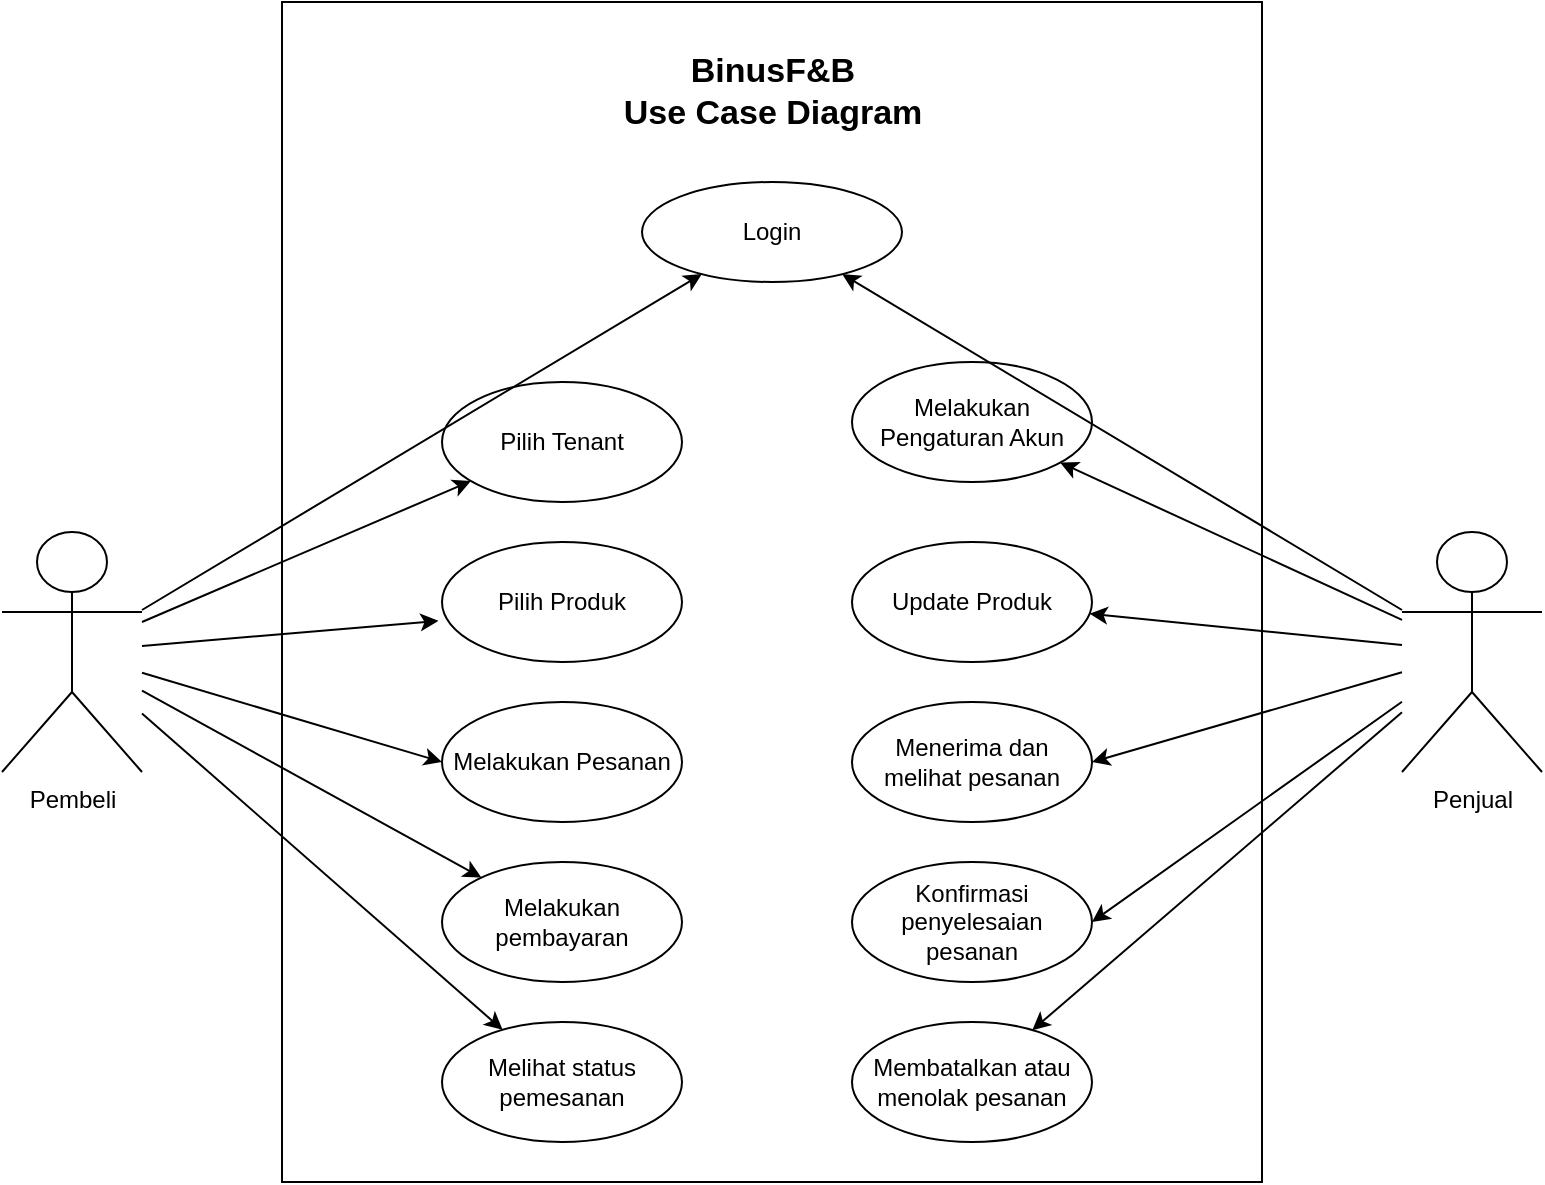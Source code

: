 <mxfile version="24.6.4" type="device">
  <diagram name="Page-1" id="ArZNX4E8F-K2qv_rUC4H">
    <mxGraphModel dx="1400" dy="743" grid="1" gridSize="10" guides="1" tooltips="1" connect="1" arrows="1" fold="1" page="1" pageScale="1" pageWidth="850" pageHeight="1100" math="0" shadow="0">
      <root>
        <mxCell id="0" />
        <mxCell id="1" parent="0" />
        <mxCell id="B0okSR7jfTPg6zhpA7x3-1" value="" style="rounded=0;whiteSpace=wrap;html=1;" vertex="1" parent="1">
          <mxGeometry x="180" y="200" width="490" height="590" as="geometry" />
        </mxCell>
        <mxCell id="B0okSR7jfTPg6zhpA7x3-2" value="Pembeli" style="shape=umlActor;verticalLabelPosition=bottom;verticalAlign=top;html=1;outlineConnect=0;" vertex="1" parent="1">
          <mxGeometry x="40" y="465" width="70" height="120" as="geometry" />
        </mxCell>
        <mxCell id="B0okSR7jfTPg6zhpA7x3-6" value="Login" style="ellipse;whiteSpace=wrap;html=1;" vertex="1" parent="1">
          <mxGeometry x="360" y="290" width="130" height="50" as="geometry" />
        </mxCell>
        <mxCell id="B0okSR7jfTPg6zhpA7x3-7" value="Pilih Tenant" style="ellipse;whiteSpace=wrap;html=1;" vertex="1" parent="1">
          <mxGeometry x="260" y="390" width="120" height="60" as="geometry" />
        </mxCell>
        <mxCell id="B0okSR7jfTPg6zhpA7x3-8" value="Pilih Produk" style="ellipse;whiteSpace=wrap;html=1;" vertex="1" parent="1">
          <mxGeometry x="260" y="470" width="120" height="60" as="geometry" />
        </mxCell>
        <mxCell id="B0okSR7jfTPg6zhpA7x3-9" value="Melakukan Pesanan" style="ellipse;whiteSpace=wrap;html=1;" vertex="1" parent="1">
          <mxGeometry x="260" y="550" width="120" height="60" as="geometry" />
        </mxCell>
        <mxCell id="B0okSR7jfTPg6zhpA7x3-10" value="Melakukan pembayaran" style="ellipse;whiteSpace=wrap;html=1;" vertex="1" parent="1">
          <mxGeometry x="260" y="630" width="120" height="60" as="geometry" />
        </mxCell>
        <mxCell id="B0okSR7jfTPg6zhpA7x3-11" value="Melihat status pemesanan" style="ellipse;whiteSpace=wrap;html=1;" vertex="1" parent="1">
          <mxGeometry x="260" y="710" width="120" height="60" as="geometry" />
        </mxCell>
        <mxCell id="B0okSR7jfTPg6zhpA7x3-12" value="" style="edgeStyle=none;orthogonalLoop=1;jettySize=auto;html=1;rounded=0;" edge="1" parent="1" source="B0okSR7jfTPg6zhpA7x3-2" target="B0okSR7jfTPg6zhpA7x3-7">
          <mxGeometry width="100" relative="1" as="geometry">
            <mxPoint x="70" y="524.44" as="sourcePoint" />
            <mxPoint x="170" y="524.44" as="targetPoint" />
            <Array as="points" />
          </mxGeometry>
        </mxCell>
        <mxCell id="B0okSR7jfTPg6zhpA7x3-16" value="" style="endArrow=classic;html=1;rounded=0;entryX=-0.015;entryY=0.657;entryDx=0;entryDy=0;entryPerimeter=0;" edge="1" parent="1" source="B0okSR7jfTPg6zhpA7x3-2" target="B0okSR7jfTPg6zhpA7x3-8">
          <mxGeometry width="50" height="50" relative="1" as="geometry">
            <mxPoint x="110" y="510" as="sourcePoint" />
            <mxPoint x="340" y="490" as="targetPoint" />
          </mxGeometry>
        </mxCell>
        <mxCell id="B0okSR7jfTPg6zhpA7x3-17" value="" style="endArrow=classic;html=1;rounded=0;entryX=0;entryY=0.5;entryDx=0;entryDy=0;" edge="1" parent="1" source="B0okSR7jfTPg6zhpA7x3-2" target="B0okSR7jfTPg6zhpA7x3-9">
          <mxGeometry width="50" height="50" relative="1" as="geometry">
            <mxPoint x="110" y="519" as="sourcePoint" />
            <mxPoint x="233" y="519" as="targetPoint" />
          </mxGeometry>
        </mxCell>
        <mxCell id="B0okSR7jfTPg6zhpA7x3-18" value="" style="endArrow=classic;html=1;rounded=0;" edge="1" parent="1" source="B0okSR7jfTPg6zhpA7x3-2" target="B0okSR7jfTPg6zhpA7x3-10">
          <mxGeometry width="50" height="50" relative="1" as="geometry">
            <mxPoint x="100" y="543" as="sourcePoint" />
            <mxPoint x="215" y="585" as="targetPoint" />
          </mxGeometry>
        </mxCell>
        <mxCell id="B0okSR7jfTPg6zhpA7x3-19" value="" style="endArrow=classic;html=1;rounded=0;" edge="1" parent="1" source="B0okSR7jfTPg6zhpA7x3-2" target="B0okSR7jfTPg6zhpA7x3-11">
          <mxGeometry width="50" height="50" relative="1" as="geometry">
            <mxPoint x="110" y="580" as="sourcePoint" />
            <mxPoint x="225" y="622" as="targetPoint" />
          </mxGeometry>
        </mxCell>
        <mxCell id="B0okSR7jfTPg6zhpA7x3-20" value="" style="edgeStyle=none;orthogonalLoop=1;jettySize=auto;html=1;rounded=0;" edge="1" parent="1" source="B0okSR7jfTPg6zhpA7x3-2" target="B0okSR7jfTPg6zhpA7x3-6">
          <mxGeometry width="100" relative="1" as="geometry">
            <mxPoint x="110" y="476" as="sourcePoint" />
            <mxPoint x="242" y="410" as="targetPoint" />
            <Array as="points" />
          </mxGeometry>
        </mxCell>
        <mxCell id="B0okSR7jfTPg6zhpA7x3-21" value="Melakukan Pengaturan Akun" style="ellipse;whiteSpace=wrap;html=1;" vertex="1" parent="1">
          <mxGeometry x="465" y="380" width="120" height="60" as="geometry" />
        </mxCell>
        <mxCell id="B0okSR7jfTPg6zhpA7x3-22" value="Update Produk" style="ellipse;whiteSpace=wrap;html=1;" vertex="1" parent="1">
          <mxGeometry x="465" y="470" width="120" height="60" as="geometry" />
        </mxCell>
        <mxCell id="B0okSR7jfTPg6zhpA7x3-23" value="Menerima dan melihat pesanan" style="ellipse;whiteSpace=wrap;html=1;" vertex="1" parent="1">
          <mxGeometry x="465" y="550" width="120" height="60" as="geometry" />
        </mxCell>
        <mxCell id="B0okSR7jfTPg6zhpA7x3-24" value="Konfirmasi penyelesaian pesanan" style="ellipse;whiteSpace=wrap;html=1;" vertex="1" parent="1">
          <mxGeometry x="465" y="630" width="120" height="60" as="geometry" />
        </mxCell>
        <mxCell id="B0okSR7jfTPg6zhpA7x3-25" value="Membatalkan atau menolak pesanan" style="ellipse;whiteSpace=wrap;html=1;" vertex="1" parent="1">
          <mxGeometry x="465" y="710" width="120" height="60" as="geometry" />
        </mxCell>
        <mxCell id="B0okSR7jfTPg6zhpA7x3-26" value="Penjual" style="shape=umlActor;verticalLabelPosition=bottom;verticalAlign=top;html=1;outlineConnect=0;" vertex="1" parent="1">
          <mxGeometry x="740" y="465" width="70" height="120" as="geometry" />
        </mxCell>
        <mxCell id="B0okSR7jfTPg6zhpA7x3-28" value="" style="edgeStyle=none;orthogonalLoop=1;jettySize=auto;html=1;rounded=0;" edge="1" parent="1" source="B0okSR7jfTPg6zhpA7x3-26" target="B0okSR7jfTPg6zhpA7x3-6">
          <mxGeometry width="100" relative="1" as="geometry">
            <mxPoint x="820" y="530" as="sourcePoint" />
            <mxPoint x="371" y="346" as="targetPoint" />
            <Array as="points" />
          </mxGeometry>
        </mxCell>
        <mxCell id="B0okSR7jfTPg6zhpA7x3-29" value="" style="edgeStyle=none;orthogonalLoop=1;jettySize=auto;html=1;rounded=0;" edge="1" parent="1" source="B0okSR7jfTPg6zhpA7x3-26" target="B0okSR7jfTPg6zhpA7x3-21">
          <mxGeometry width="100" relative="1" as="geometry">
            <mxPoint x="750" y="515" as="sourcePoint" />
            <mxPoint x="454" y="345" as="targetPoint" />
            <Array as="points" />
          </mxGeometry>
        </mxCell>
        <mxCell id="B0okSR7jfTPg6zhpA7x3-30" value="" style="edgeStyle=none;orthogonalLoop=1;jettySize=auto;html=1;rounded=0;" edge="1" parent="1" source="B0okSR7jfTPg6zhpA7x3-26" target="B0okSR7jfTPg6zhpA7x3-22">
          <mxGeometry width="100" relative="1" as="geometry">
            <mxPoint x="750" y="519" as="sourcePoint" />
            <mxPoint x="579" y="440" as="targetPoint" />
            <Array as="points" />
          </mxGeometry>
        </mxCell>
        <mxCell id="B0okSR7jfTPg6zhpA7x3-31" value="" style="edgeStyle=none;orthogonalLoop=1;jettySize=auto;html=1;rounded=0;entryX=1;entryY=0.5;entryDx=0;entryDy=0;" edge="1" parent="1" source="B0okSR7jfTPg6zhpA7x3-26" target="B0okSR7jfTPg6zhpA7x3-23">
          <mxGeometry width="100" relative="1" as="geometry">
            <mxPoint x="750" y="531" as="sourcePoint" />
            <mxPoint x="594" y="516" as="targetPoint" />
            <Array as="points" />
          </mxGeometry>
        </mxCell>
        <mxCell id="B0okSR7jfTPg6zhpA7x3-32" value="" style="edgeStyle=none;orthogonalLoop=1;jettySize=auto;html=1;rounded=0;entryX=1;entryY=0.5;entryDx=0;entryDy=0;" edge="1" parent="1" source="B0okSR7jfTPg6zhpA7x3-26" target="B0okSR7jfTPg6zhpA7x3-24">
          <mxGeometry width="100" relative="1" as="geometry">
            <mxPoint x="750" y="545" as="sourcePoint" />
            <mxPoint x="595" y="590" as="targetPoint" />
            <Array as="points" />
          </mxGeometry>
        </mxCell>
        <mxCell id="B0okSR7jfTPg6zhpA7x3-33" value="" style="edgeStyle=none;orthogonalLoop=1;jettySize=auto;html=1;rounded=0;" edge="1" parent="1" source="B0okSR7jfTPg6zhpA7x3-26" target="B0okSR7jfTPg6zhpA7x3-25">
          <mxGeometry width="100" relative="1" as="geometry">
            <mxPoint x="750" y="560" as="sourcePoint" />
            <mxPoint x="595" y="670" as="targetPoint" />
            <Array as="points" />
          </mxGeometry>
        </mxCell>
        <mxCell id="B0okSR7jfTPg6zhpA7x3-34" value="BinusF&amp;amp;B&lt;div&gt;Use Case Diagram&lt;/div&gt;" style="text;html=1;align=center;verticalAlign=middle;resizable=0;points=[];autosize=1;strokeColor=none;fillColor=none;fontSize=17;fontStyle=1" vertex="1" parent="1">
          <mxGeometry x="340" y="220" width="170" height="50" as="geometry" />
        </mxCell>
      </root>
    </mxGraphModel>
  </diagram>
</mxfile>
